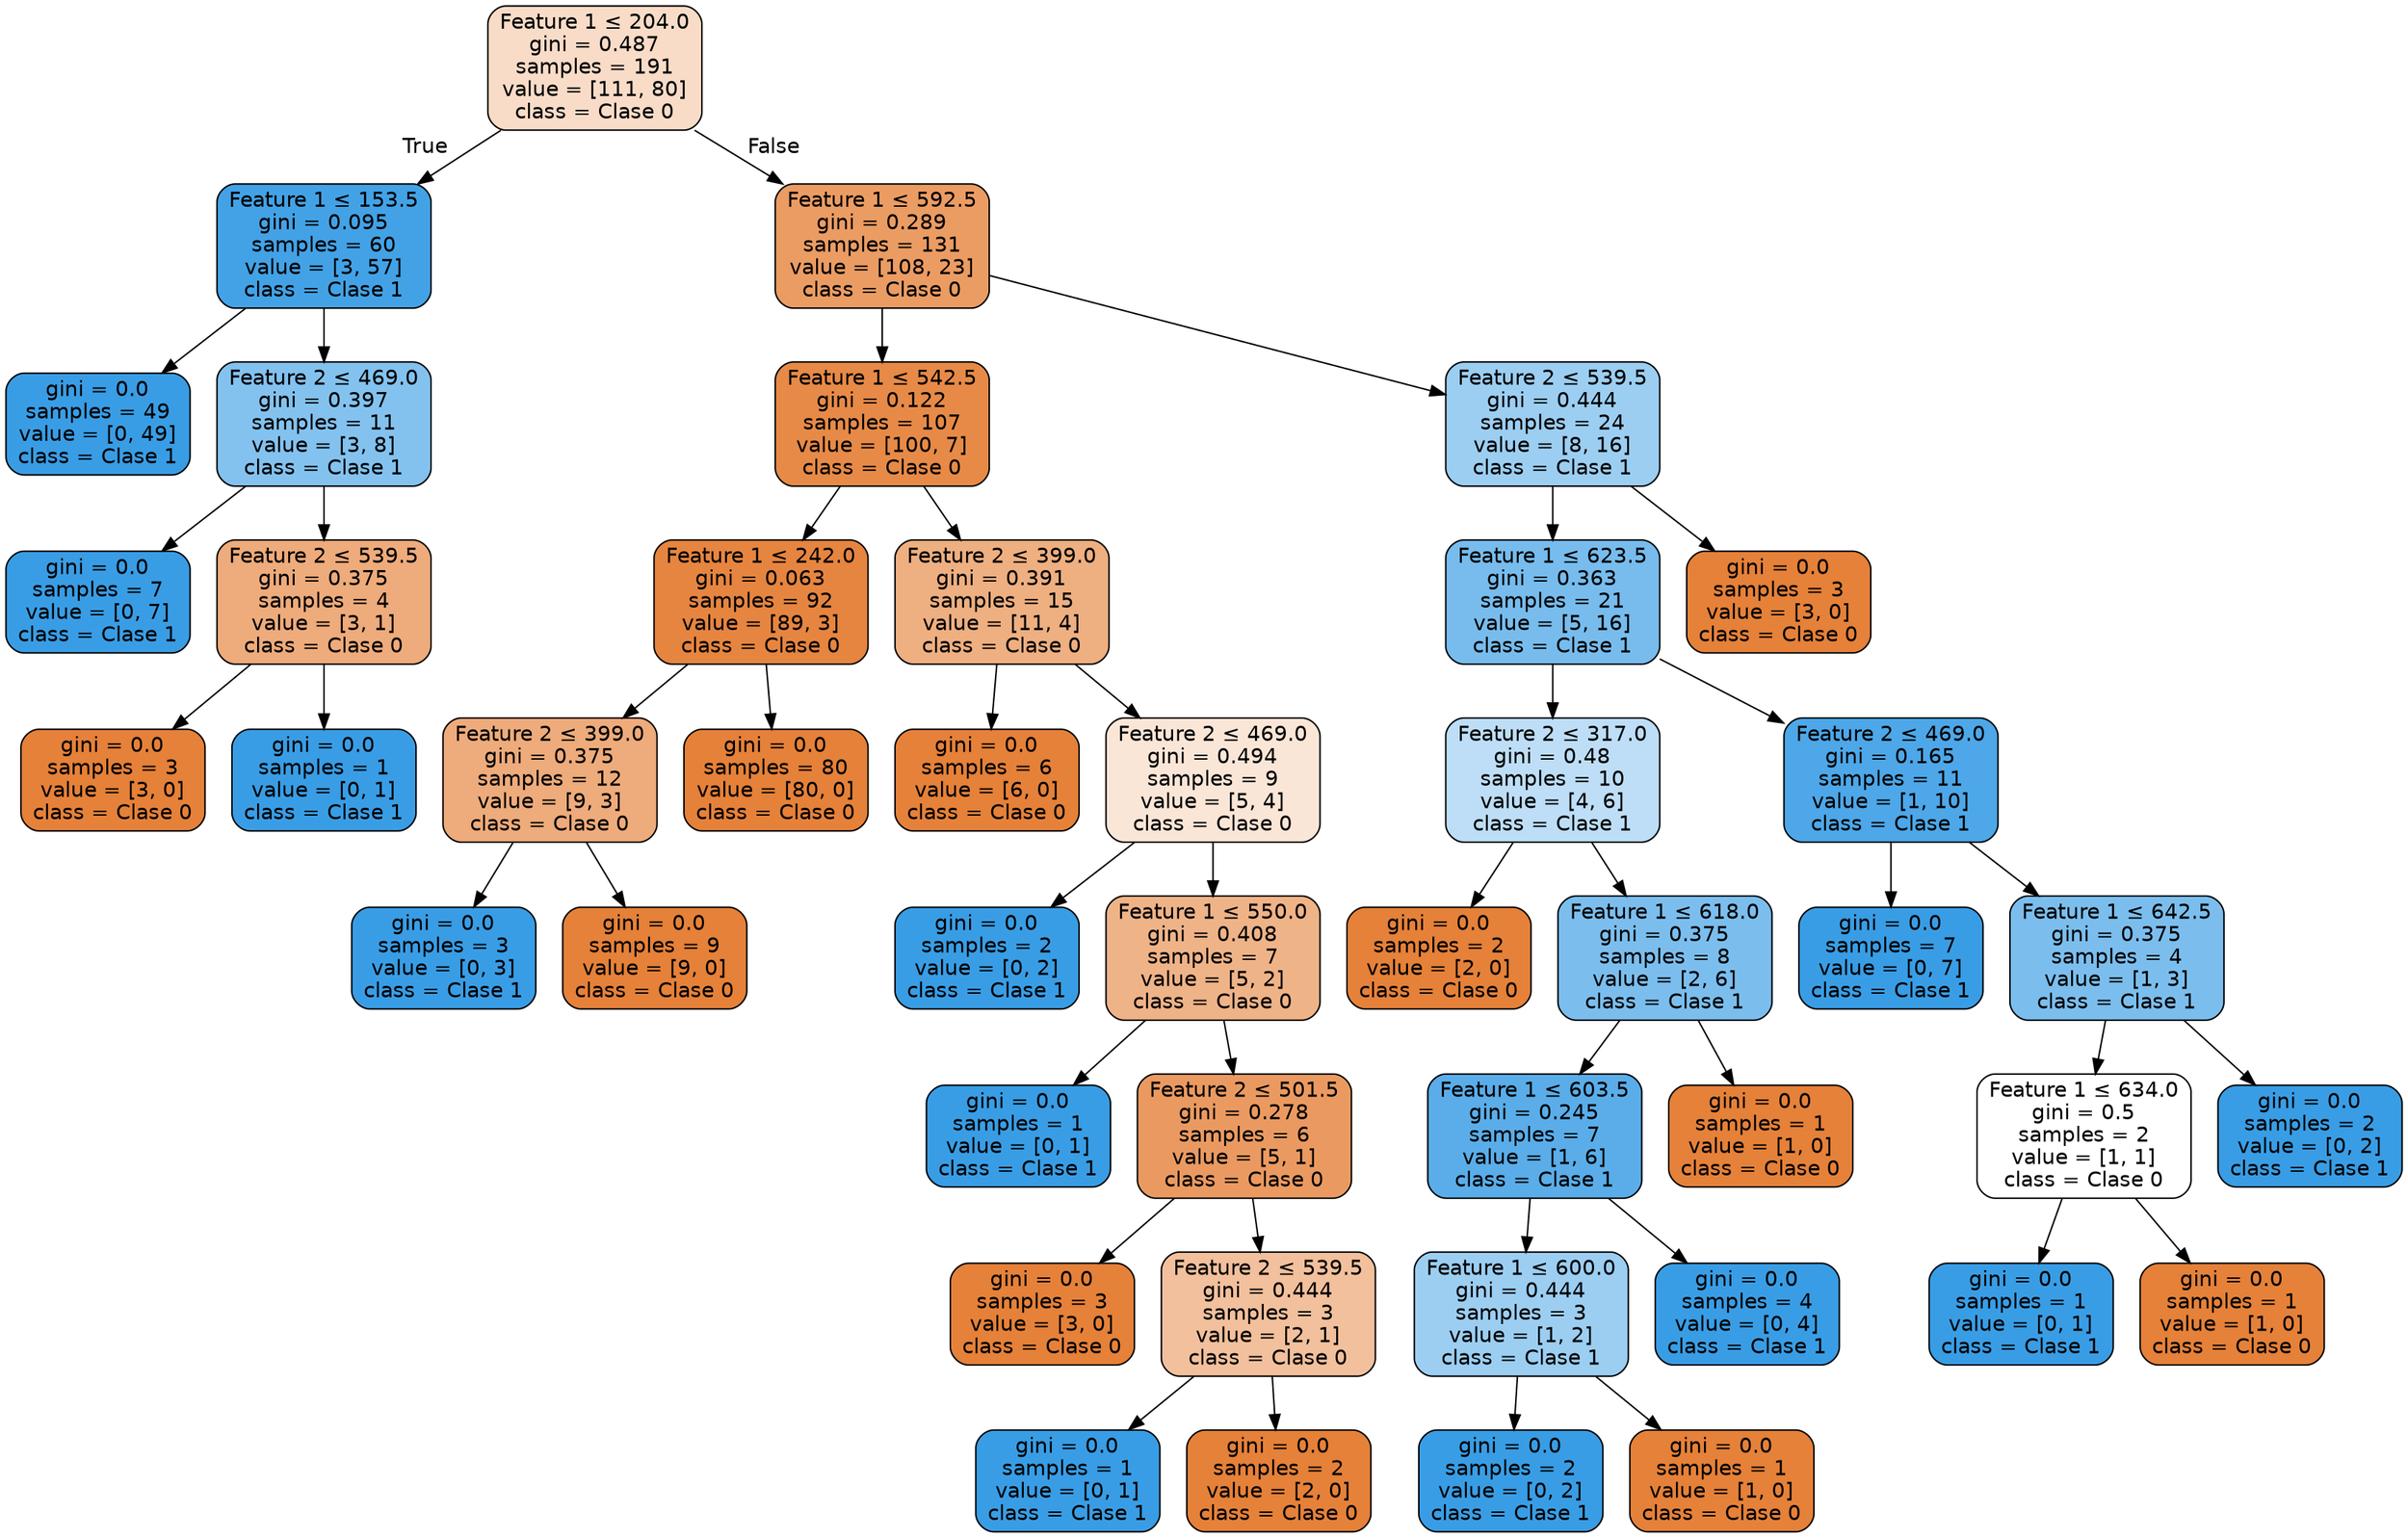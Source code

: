 digraph Tree {
node [shape=box, style="filled, rounded", color="black", fontname="helvetica"] ;
edge [fontname="helvetica"] ;
0 [label=<Feature 1 &le; 204.0<br/>gini = 0.487<br/>samples = 191<br/>value = [111, 80]<br/>class = Clase 0>, fillcolor="#f8dcc8"] ;
1 [label=<Feature 1 &le; 153.5<br/>gini = 0.095<br/>samples = 60<br/>value = [3, 57]<br/>class = Clase 1>, fillcolor="#43a2e6"] ;
0 -> 1 [labeldistance=2.5, labelangle=45, headlabel="True"] ;
2 [label=<gini = 0.0<br/>samples = 49<br/>value = [0, 49]<br/>class = Clase 1>, fillcolor="#399de5"] ;
1 -> 2 ;
3 [label=<Feature 2 &le; 469.0<br/>gini = 0.397<br/>samples = 11<br/>value = [3, 8]<br/>class = Clase 1>, fillcolor="#83c2ef"] ;
1 -> 3 ;
4 [label=<gini = 0.0<br/>samples = 7<br/>value = [0, 7]<br/>class = Clase 1>, fillcolor="#399de5"] ;
3 -> 4 ;
5 [label=<Feature 2 &le; 539.5<br/>gini = 0.375<br/>samples = 4<br/>value = [3, 1]<br/>class = Clase 0>, fillcolor="#eeab7b"] ;
3 -> 5 ;
6 [label=<gini = 0.0<br/>samples = 3<br/>value = [3, 0]<br/>class = Clase 0>, fillcolor="#e58139"] ;
5 -> 6 ;
7 [label=<gini = 0.0<br/>samples = 1<br/>value = [0, 1]<br/>class = Clase 1>, fillcolor="#399de5"] ;
5 -> 7 ;
8 [label=<Feature 1 &le; 592.5<br/>gini = 0.289<br/>samples = 131<br/>value = [108, 23]<br/>class = Clase 0>, fillcolor="#eb9c63"] ;
0 -> 8 [labeldistance=2.5, labelangle=-45, headlabel="False"] ;
9 [label=<Feature 1 &le; 542.5<br/>gini = 0.122<br/>samples = 107<br/>value = [100, 7]<br/>class = Clase 0>, fillcolor="#e78a47"] ;
8 -> 9 ;
10 [label=<Feature 1 &le; 242.0<br/>gini = 0.063<br/>samples = 92<br/>value = [89, 3]<br/>class = Clase 0>, fillcolor="#e68540"] ;
9 -> 10 ;
11 [label=<Feature 2 &le; 399.0<br/>gini = 0.375<br/>samples = 12<br/>value = [9, 3]<br/>class = Clase 0>, fillcolor="#eeab7b"] ;
10 -> 11 ;
12 [label=<gini = 0.0<br/>samples = 3<br/>value = [0, 3]<br/>class = Clase 1>, fillcolor="#399de5"] ;
11 -> 12 ;
13 [label=<gini = 0.0<br/>samples = 9<br/>value = [9, 0]<br/>class = Clase 0>, fillcolor="#e58139"] ;
11 -> 13 ;
14 [label=<gini = 0.0<br/>samples = 80<br/>value = [80, 0]<br/>class = Clase 0>, fillcolor="#e58139"] ;
10 -> 14 ;
15 [label=<Feature 2 &le; 399.0<br/>gini = 0.391<br/>samples = 15<br/>value = [11, 4]<br/>class = Clase 0>, fillcolor="#eeaf81"] ;
9 -> 15 ;
16 [label=<gini = 0.0<br/>samples = 6<br/>value = [6, 0]<br/>class = Clase 0>, fillcolor="#e58139"] ;
15 -> 16 ;
17 [label=<Feature 2 &le; 469.0<br/>gini = 0.494<br/>samples = 9<br/>value = [5, 4]<br/>class = Clase 0>, fillcolor="#fae6d7"] ;
15 -> 17 ;
18 [label=<gini = 0.0<br/>samples = 2<br/>value = [0, 2]<br/>class = Clase 1>, fillcolor="#399de5"] ;
17 -> 18 ;
19 [label=<Feature 1 &le; 550.0<br/>gini = 0.408<br/>samples = 7<br/>value = [5, 2]<br/>class = Clase 0>, fillcolor="#efb388"] ;
17 -> 19 ;
20 [label=<gini = 0.0<br/>samples = 1<br/>value = [0, 1]<br/>class = Clase 1>, fillcolor="#399de5"] ;
19 -> 20 ;
21 [label=<Feature 2 &le; 501.5<br/>gini = 0.278<br/>samples = 6<br/>value = [5, 1]<br/>class = Clase 0>, fillcolor="#ea9a61"] ;
19 -> 21 ;
22 [label=<gini = 0.0<br/>samples = 3<br/>value = [3, 0]<br/>class = Clase 0>, fillcolor="#e58139"] ;
21 -> 22 ;
23 [label=<Feature 2 &le; 539.5<br/>gini = 0.444<br/>samples = 3<br/>value = [2, 1]<br/>class = Clase 0>, fillcolor="#f2c09c"] ;
21 -> 23 ;
24 [label=<gini = 0.0<br/>samples = 1<br/>value = [0, 1]<br/>class = Clase 1>, fillcolor="#399de5"] ;
23 -> 24 ;
25 [label=<gini = 0.0<br/>samples = 2<br/>value = [2, 0]<br/>class = Clase 0>, fillcolor="#e58139"] ;
23 -> 25 ;
26 [label=<Feature 2 &le; 539.5<br/>gini = 0.444<br/>samples = 24<br/>value = [8, 16]<br/>class = Clase 1>, fillcolor="#9ccef2"] ;
8 -> 26 ;
27 [label=<Feature 1 &le; 623.5<br/>gini = 0.363<br/>samples = 21<br/>value = [5, 16]<br/>class = Clase 1>, fillcolor="#77bced"] ;
26 -> 27 ;
28 [label=<Feature 2 &le; 317.0<br/>gini = 0.48<br/>samples = 10<br/>value = [4, 6]<br/>class = Clase 1>, fillcolor="#bddef6"] ;
27 -> 28 ;
29 [label=<gini = 0.0<br/>samples = 2<br/>value = [2, 0]<br/>class = Clase 0>, fillcolor="#e58139"] ;
28 -> 29 ;
30 [label=<Feature 1 &le; 618.0<br/>gini = 0.375<br/>samples = 8<br/>value = [2, 6]<br/>class = Clase 1>, fillcolor="#7bbeee"] ;
28 -> 30 ;
31 [label=<Feature 1 &le; 603.5<br/>gini = 0.245<br/>samples = 7<br/>value = [1, 6]<br/>class = Clase 1>, fillcolor="#5aade9"] ;
30 -> 31 ;
32 [label=<Feature 1 &le; 600.0<br/>gini = 0.444<br/>samples = 3<br/>value = [1, 2]<br/>class = Clase 1>, fillcolor="#9ccef2"] ;
31 -> 32 ;
33 [label=<gini = 0.0<br/>samples = 2<br/>value = [0, 2]<br/>class = Clase 1>, fillcolor="#399de5"] ;
32 -> 33 ;
34 [label=<gini = 0.0<br/>samples = 1<br/>value = [1, 0]<br/>class = Clase 0>, fillcolor="#e58139"] ;
32 -> 34 ;
35 [label=<gini = 0.0<br/>samples = 4<br/>value = [0, 4]<br/>class = Clase 1>, fillcolor="#399de5"] ;
31 -> 35 ;
36 [label=<gini = 0.0<br/>samples = 1<br/>value = [1, 0]<br/>class = Clase 0>, fillcolor="#e58139"] ;
30 -> 36 ;
37 [label=<Feature 2 &le; 469.0<br/>gini = 0.165<br/>samples = 11<br/>value = [1, 10]<br/>class = Clase 1>, fillcolor="#4da7e8"] ;
27 -> 37 ;
38 [label=<gini = 0.0<br/>samples = 7<br/>value = [0, 7]<br/>class = Clase 1>, fillcolor="#399de5"] ;
37 -> 38 ;
39 [label=<Feature 1 &le; 642.5<br/>gini = 0.375<br/>samples = 4<br/>value = [1, 3]<br/>class = Clase 1>, fillcolor="#7bbeee"] ;
37 -> 39 ;
40 [label=<Feature 1 &le; 634.0<br/>gini = 0.5<br/>samples = 2<br/>value = [1, 1]<br/>class = Clase 0>, fillcolor="#ffffff"] ;
39 -> 40 ;
41 [label=<gini = 0.0<br/>samples = 1<br/>value = [0, 1]<br/>class = Clase 1>, fillcolor="#399de5"] ;
40 -> 41 ;
42 [label=<gini = 0.0<br/>samples = 1<br/>value = [1, 0]<br/>class = Clase 0>, fillcolor="#e58139"] ;
40 -> 42 ;
43 [label=<gini = 0.0<br/>samples = 2<br/>value = [0, 2]<br/>class = Clase 1>, fillcolor="#399de5"] ;
39 -> 43 ;
44 [label=<gini = 0.0<br/>samples = 3<br/>value = [3, 0]<br/>class = Clase 0>, fillcolor="#e58139"] ;
26 -> 44 ;
}
